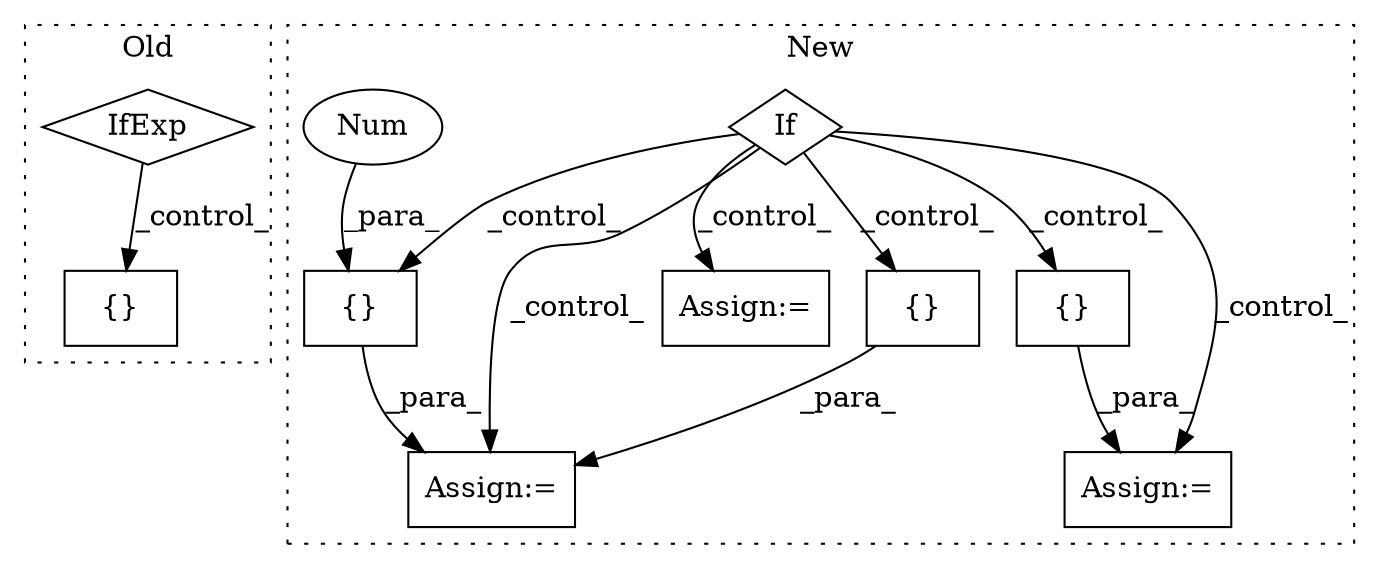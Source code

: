 digraph G {
subgraph cluster0 {
1 [label="IfExp" a="51" s="2028,2044" l="4,6" shape="diamond"];
6 [label="{}" a="59" s="2050,2072" l="1,0" shape="box"];
label = "Old";
style="dotted";
}
subgraph cluster1 {
2 [label="{}" a="59" s="3763,3769" l="1,0" shape="box"];
3 [label="Assign:=" a="68" s="3686" l="3" shape="box"];
4 [label="If" a="96" s="3654" l="3" shape="diamond"];
5 [label="Assign:=" a="68" s="3836" l="3" shape="box"];
7 [label="{}" a="59" s="3793,3800" l="1,0" shape="box"];
8 [label="Num" a="76" s="3764" l="2" shape="ellipse"];
9 [label="{}" a="95" s="3896,3897" l="2,1" shape="box"];
10 [label="Assign:=" a="68" s="3893" l="3" shape="box"];
label = "New";
style="dotted";
}
1 -> 6 [label="_control_"];
2 -> 3 [label="_para_"];
4 -> 3 [label="_control_"];
4 -> 10 [label="_control_"];
4 -> 2 [label="_control_"];
4 -> 7 [label="_control_"];
4 -> 5 [label="_control_"];
4 -> 9 [label="_control_"];
7 -> 3 [label="_para_"];
8 -> 2 [label="_para_"];
9 -> 10 [label="_para_"];
}